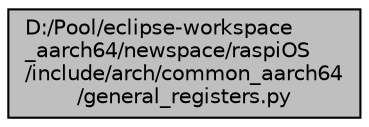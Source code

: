 digraph "D:/Pool/eclipse-workspace_aarch64/newspace/raspiOS/include/arch/common_aarch64/general_registers.py"
{
  edge [fontname="Helvetica",fontsize="10",labelfontname="Helvetica",labelfontsize="10"];
  node [fontname="Helvetica",fontsize="10",shape=record];
  Node67 [label="D:/Pool/eclipse-workspace\l_aarch64/newspace/raspiOS\l/include/arch/common_aarch64\l/general_registers.py",height=0.2,width=0.4,color="black", fillcolor="grey75", style="filled", fontcolor="black"];
}
